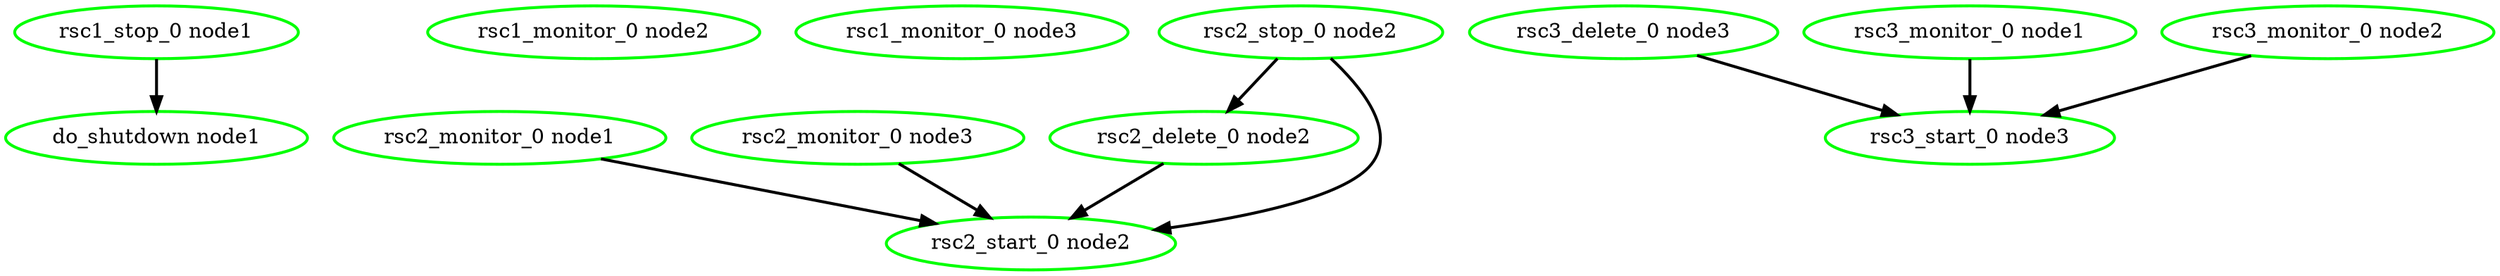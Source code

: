  digraph "g" {
"do_shutdown node1" [ style=bold color="green" fontcolor="black" ]
"rsc1_monitor_0 node2" [ style=bold color="green" fontcolor="black" ]
"rsc1_monitor_0 node3" [ style=bold color="green" fontcolor="black" ]
"rsc1_stop_0 node1" -> "do_shutdown node1" [ style = bold]
"rsc1_stop_0 node1" [ style=bold color="green" fontcolor="black" ]
"rsc2_delete_0 node2" -> "rsc2_start_0 node2" [ style = bold]
"rsc2_delete_0 node2" [ style=bold color="green" fontcolor="black" ]
"rsc2_monitor_0 node1" -> "rsc2_start_0 node2" [ style = bold]
"rsc2_monitor_0 node1" [ style=bold color="green" fontcolor="black" ]
"rsc2_monitor_0 node3" -> "rsc2_start_0 node2" [ style = bold]
"rsc2_monitor_0 node3" [ style=bold color="green" fontcolor="black" ]
"rsc2_start_0 node2" [ style=bold color="green" fontcolor="black" ]
"rsc2_stop_0 node2" -> "rsc2_delete_0 node2" [ style = bold]
"rsc2_stop_0 node2" -> "rsc2_start_0 node2" [ style = bold]
"rsc2_stop_0 node2" [ style=bold color="green" fontcolor="black" ]
"rsc3_delete_0 node3" -> "rsc3_start_0 node3" [ style = bold]
"rsc3_delete_0 node3" [ style=bold color="green" fontcolor="black"]
"rsc3_monitor_0 node1" -> "rsc3_start_0 node3" [ style = bold]
"rsc3_monitor_0 node1" [ style=bold color="green" fontcolor="black" ]
"rsc3_monitor_0 node2" -> "rsc3_start_0 node3" [ style = bold]
"rsc3_monitor_0 node2" [ style=bold color="green" fontcolor="black" ]
"rsc3_start_0 node3" [ style=bold color="green" fontcolor="black" ]
}
